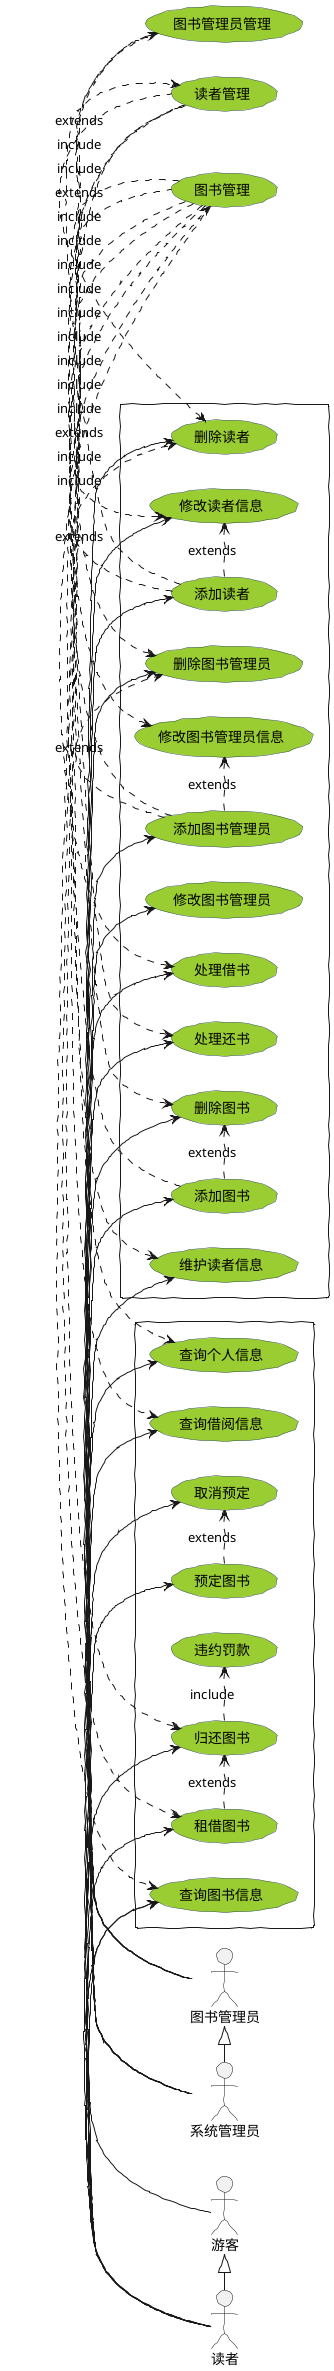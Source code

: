 @startuml
top to bottom direction
skinparam packageStyle rectangle
actor 系统管理员 as administrator
actor 图书管理员 as librarian
actor 读者 as reader
actor 游客 as visitor

visitor <|- reader
librarian <|- administrator

rectangle  {
    left to right direction
 	(查询个人信息) <- reader
 	(查询借阅信息) <- reader
 	(预定图书) <- reader
 	(取消预定) <- reader
 	(租借图书) <- reader
 	(归还图书) <- reader
 	(查询图书信息) <- reader

 	(查询图书信息) <- visitor

    (预定图书) .> (取消预定) : extends
    (租借图书) .> (归还图书) : extends
    (归还图书) .> (违约罚款) : include

 }

rectangle  {
    left to right direction
	administrator -right-> (添加读者)
	administrator -right-> (删除读者)
	administrator -right-> (修改读者信息)
	administrator -right-> (添加图书管理员)
	administrator -right-> (删除图书管理员)
	administrator -right-> (修改图书管理员)

	librarian -right-> (处理借书)
	librarian -right-> (处理还书)
	librarian -right-> (添加图书)
	librarian -right-> (删除图书)
	librarian -right-> (维护读者信息)

    (添加读者) .> (删除读者) : extends
    (添加读者) .> (修改读者信息) : extends
    (添加图书管理员) .> (删除图书管理员) : extends
    (添加图书管理员) .> (修改图书管理员信息) : extends
    (添加图书) .> (删除图书) : extends

}

	(图书管理) <.left. (添加图书) : extends
	(图书管理) .left.> (删除图书) : include
	(图书管理) .left.> (处理借书) : include
	(图书管理) .left.> (处理还书) : include
	(图书管理) .> (查询图书信息) : include
	(图书管理) .> (查询借阅信息) : include
	(图书管理) .> (租借图书) : include
	(图书管理) .> (归还图书) : include

	(读者管理) <.left. (添加读者) : extends
	(读者管理) .left.> (删除读者) : include
	(读者管理) .left.> (修改读者信息) : include
	(读者管理) .left.> (维护读者信息) : include
	(读者管理) .> (查询个人信息) : include

	(图书管理员管理) <.left. (添加图书管理员) : extends
	(图书管理员管理) .left.> (删除图书管理员) : include
	(图书管理员管理) .left.> (修改图书管理员信息) : include

skinparam handwritten true
skinparam usecase {
	BackgroundColor YellowGreen
	BorderColor DarkSlateGray
	ArrowColor Olive
	ActorBorderColor black
	ActorFontName Courier

}

@enduml